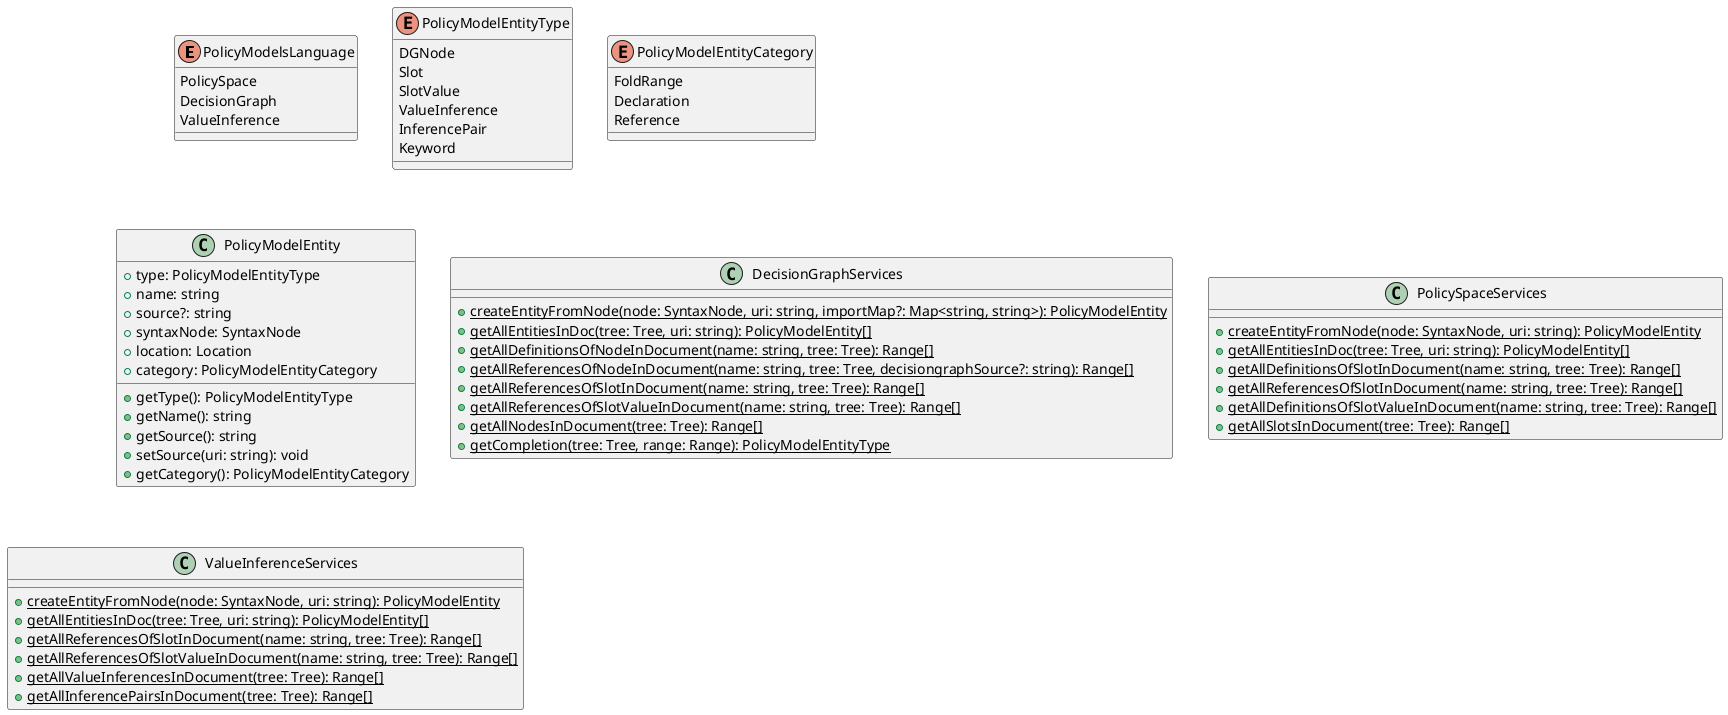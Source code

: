 @startuml

'skinparam style strictuml
'top to bottom direction

enum PolicyModelsLanguage {
    PolicySpace
    DecisionGraph
    ValueInference
}
enum PolicyModelEntityType {
    DGNode
    Slot
    SlotValue
    ValueInference
    InferencePair
    Keyword
}
enum PolicyModelEntityCategory {
    FoldRange
    Declaration
    Reference
}
class PolicyModelEntity {
    +type: PolicyModelEntityType
    +name: string
    +source?: string
    +syntaxNode: SyntaxNode
    +location: Location
    +category: PolicyModelEntityCategory
    +getType(): PolicyModelEntityType
    +getName(): string
    +getSource(): string
    +setSource(uri: string): void
    +getCategory(): PolicyModelEntityCategory
}
class DecisionGraphServices {
    +{static} createEntityFromNode(node: SyntaxNode, uri: string, importMap?: Map<string, string>): PolicyModelEntity
    +{static} getAllEntitiesInDoc(tree: Tree, uri: string): PolicyModelEntity[]
    +{static} getAllDefinitionsOfNodeInDocument(name: string, tree: Tree): Range[]
    +{static} getAllReferencesOfNodeInDocument(name: string, tree: Tree, decisiongraphSource?: string): Range[]
    +{static} getAllReferencesOfSlotInDocument(name: string, tree: Tree): Range[]
    +{static} getAllReferencesOfSlotValueInDocument(name: string, tree: Tree): Range[]
    +{static} getAllNodesInDocument(tree: Tree): Range[]
    +{static} getCompletion(tree: Tree, range: Range): PolicyModelEntityType
}
class PolicySpaceServices {
    +{static} createEntityFromNode(node: SyntaxNode, uri: string): PolicyModelEntity
    +{static} getAllEntitiesInDoc(tree: Tree, uri: string): PolicyModelEntity[]
    +{static} getAllDefinitionsOfSlotInDocument(name: string, tree: Tree): Range[]
    +{static} getAllReferencesOfSlotInDocument(name: string, tree: Tree): Range[]
    +{static} getAllDefinitionsOfSlotValueInDocument(name: string, tree: Tree): Range[]
    +{static} getAllSlotsInDocument(tree: Tree): Range[]
}
class ValueInferenceServices {
    +{static} createEntityFromNode(node: SyntaxNode, uri: string): PolicyModelEntity
    +{static} getAllEntitiesInDoc(tree: Tree, uri: string): PolicyModelEntity[]
    +{static} getAllReferencesOfSlotInDocument(name: string, tree: Tree): Range[]
    +{static} getAllReferencesOfSlotValueInDocument(name: string, tree: Tree): Range[]
    +{static} getAllValueInferencesInDocument(tree: Tree): Range[]
    +{static} getAllInferencePairsInDocument(tree: Tree): Range[]
}



@enduml